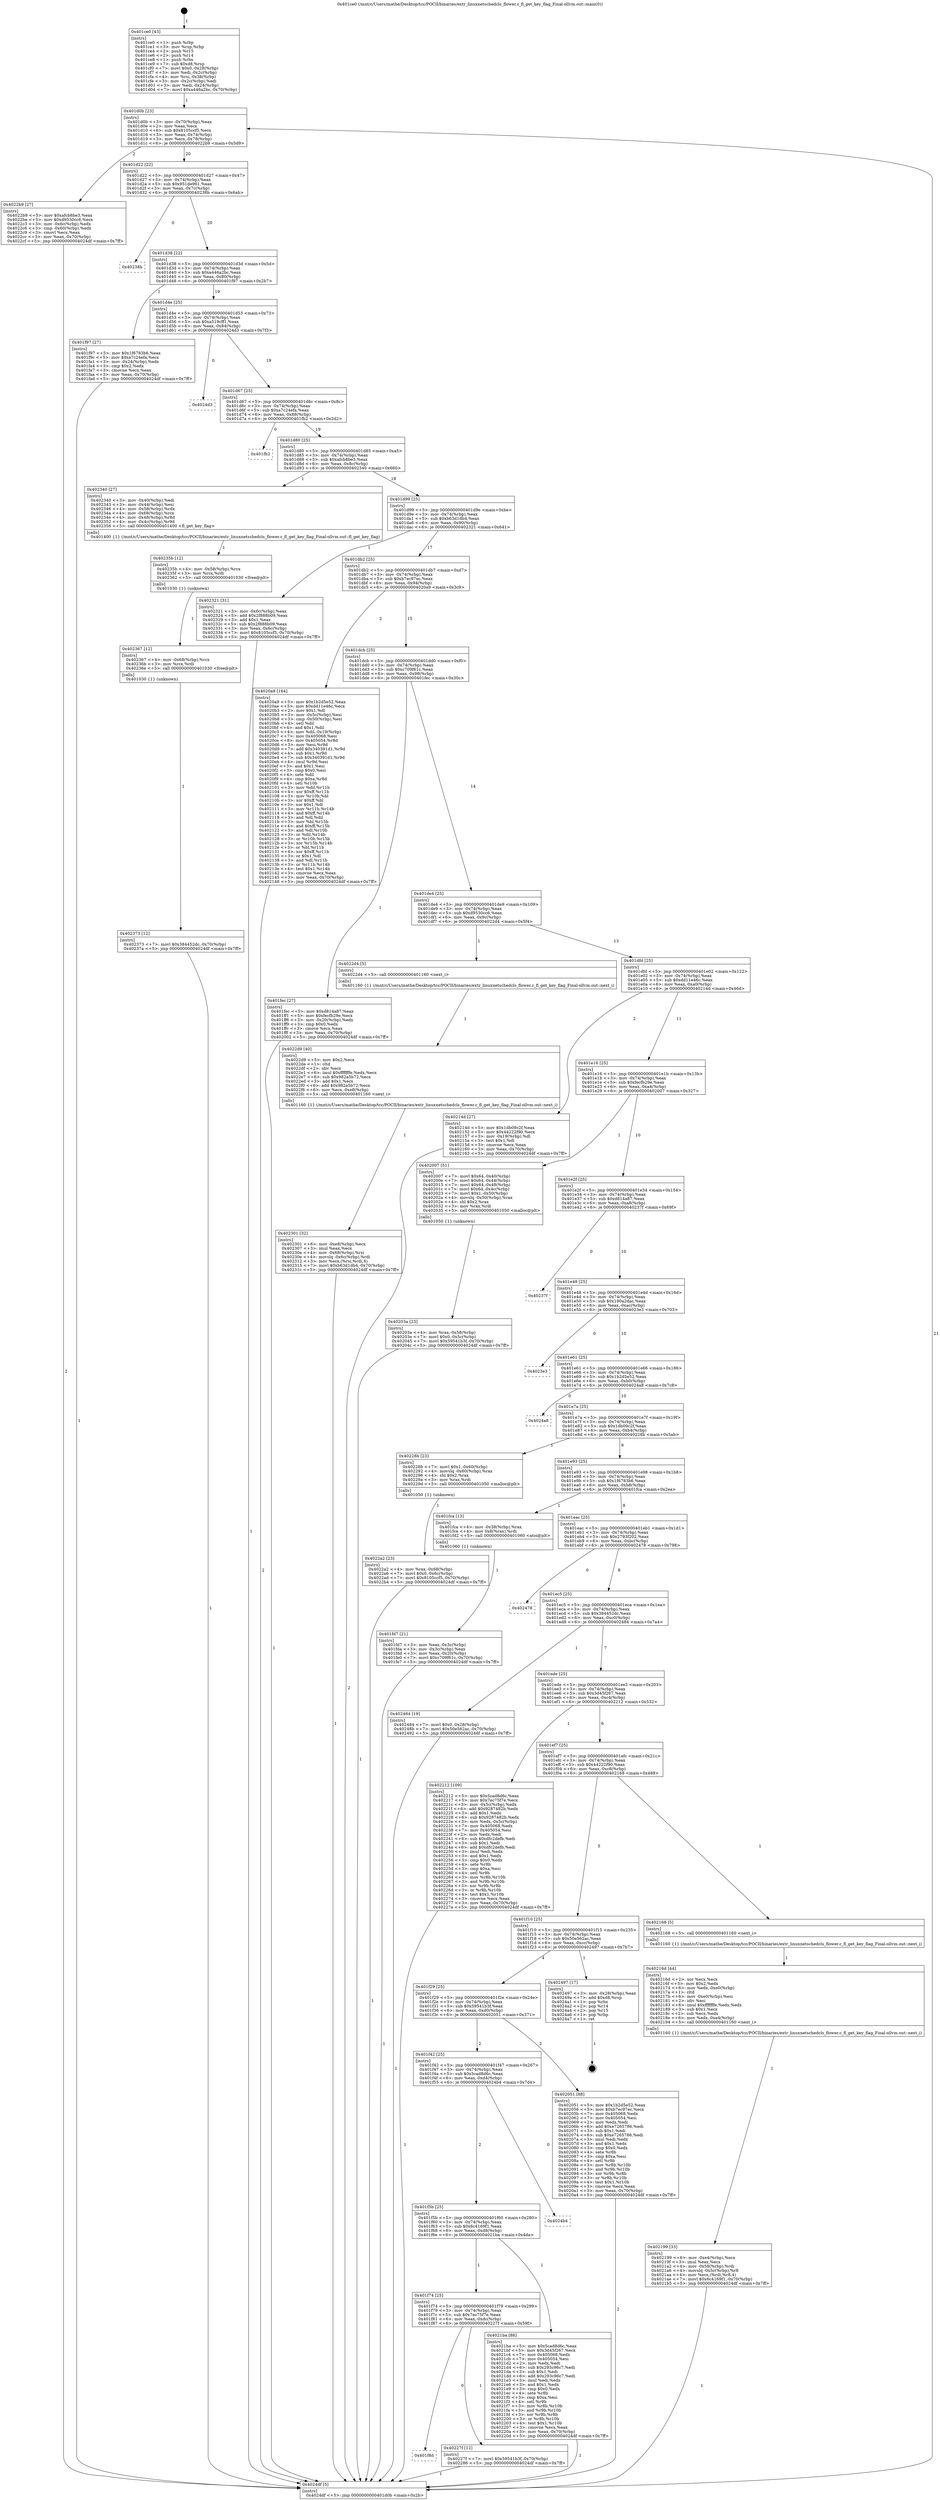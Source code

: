 digraph "0x401ce0" {
  label = "0x401ce0 (/mnt/c/Users/mathe/Desktop/tcc/POCII/binaries/extr_linuxnetschedcls_flower.c_fl_get_key_flag_Final-ollvm.out::main(0))"
  labelloc = "t"
  node[shape=record]

  Entry [label="",width=0.3,height=0.3,shape=circle,fillcolor=black,style=filled]
  "0x401d0b" [label="{
     0x401d0b [23]\l
     | [instrs]\l
     &nbsp;&nbsp;0x401d0b \<+3\>: mov -0x70(%rbp),%eax\l
     &nbsp;&nbsp;0x401d0e \<+2\>: mov %eax,%ecx\l
     &nbsp;&nbsp;0x401d10 \<+6\>: sub $0x8105ccf5,%ecx\l
     &nbsp;&nbsp;0x401d16 \<+3\>: mov %eax,-0x74(%rbp)\l
     &nbsp;&nbsp;0x401d19 \<+3\>: mov %ecx,-0x78(%rbp)\l
     &nbsp;&nbsp;0x401d1c \<+6\>: je 00000000004022b9 \<main+0x5d9\>\l
  }"]
  "0x4022b9" [label="{
     0x4022b9 [27]\l
     | [instrs]\l
     &nbsp;&nbsp;0x4022b9 \<+5\>: mov $0xafcb8be3,%eax\l
     &nbsp;&nbsp;0x4022be \<+5\>: mov $0xd9530cc6,%ecx\l
     &nbsp;&nbsp;0x4022c3 \<+3\>: mov -0x6c(%rbp),%edx\l
     &nbsp;&nbsp;0x4022c6 \<+3\>: cmp -0x60(%rbp),%edx\l
     &nbsp;&nbsp;0x4022c9 \<+3\>: cmovl %ecx,%eax\l
     &nbsp;&nbsp;0x4022cc \<+3\>: mov %eax,-0x70(%rbp)\l
     &nbsp;&nbsp;0x4022cf \<+5\>: jmp 00000000004024df \<main+0x7ff\>\l
  }"]
  "0x401d22" [label="{
     0x401d22 [22]\l
     | [instrs]\l
     &nbsp;&nbsp;0x401d22 \<+5\>: jmp 0000000000401d27 \<main+0x47\>\l
     &nbsp;&nbsp;0x401d27 \<+3\>: mov -0x74(%rbp),%eax\l
     &nbsp;&nbsp;0x401d2a \<+5\>: sub $0x951de961,%eax\l
     &nbsp;&nbsp;0x401d2f \<+3\>: mov %eax,-0x7c(%rbp)\l
     &nbsp;&nbsp;0x401d32 \<+6\>: je 000000000040238b \<main+0x6ab\>\l
  }"]
  Exit [label="",width=0.3,height=0.3,shape=circle,fillcolor=black,style=filled,peripheries=2]
  "0x40238b" [label="{
     0x40238b\l
  }", style=dashed]
  "0x401d38" [label="{
     0x401d38 [22]\l
     | [instrs]\l
     &nbsp;&nbsp;0x401d38 \<+5\>: jmp 0000000000401d3d \<main+0x5d\>\l
     &nbsp;&nbsp;0x401d3d \<+3\>: mov -0x74(%rbp),%eax\l
     &nbsp;&nbsp;0x401d40 \<+5\>: sub $0xa446a2bc,%eax\l
     &nbsp;&nbsp;0x401d45 \<+3\>: mov %eax,-0x80(%rbp)\l
     &nbsp;&nbsp;0x401d48 \<+6\>: je 0000000000401f97 \<main+0x2b7\>\l
  }"]
  "0x402373" [label="{
     0x402373 [12]\l
     | [instrs]\l
     &nbsp;&nbsp;0x402373 \<+7\>: movl $0x384452dc,-0x70(%rbp)\l
     &nbsp;&nbsp;0x40237a \<+5\>: jmp 00000000004024df \<main+0x7ff\>\l
  }"]
  "0x401f97" [label="{
     0x401f97 [27]\l
     | [instrs]\l
     &nbsp;&nbsp;0x401f97 \<+5\>: mov $0x1f6783b6,%eax\l
     &nbsp;&nbsp;0x401f9c \<+5\>: mov $0xa7c24efa,%ecx\l
     &nbsp;&nbsp;0x401fa1 \<+3\>: mov -0x24(%rbp),%edx\l
     &nbsp;&nbsp;0x401fa4 \<+3\>: cmp $0x2,%edx\l
     &nbsp;&nbsp;0x401fa7 \<+3\>: cmovne %ecx,%eax\l
     &nbsp;&nbsp;0x401faa \<+3\>: mov %eax,-0x70(%rbp)\l
     &nbsp;&nbsp;0x401fad \<+5\>: jmp 00000000004024df \<main+0x7ff\>\l
  }"]
  "0x401d4e" [label="{
     0x401d4e [25]\l
     | [instrs]\l
     &nbsp;&nbsp;0x401d4e \<+5\>: jmp 0000000000401d53 \<main+0x73\>\l
     &nbsp;&nbsp;0x401d53 \<+3\>: mov -0x74(%rbp),%eax\l
     &nbsp;&nbsp;0x401d56 \<+5\>: sub $0xa519cff1,%eax\l
     &nbsp;&nbsp;0x401d5b \<+6\>: mov %eax,-0x84(%rbp)\l
     &nbsp;&nbsp;0x401d61 \<+6\>: je 00000000004024d3 \<main+0x7f3\>\l
  }"]
  "0x4024df" [label="{
     0x4024df [5]\l
     | [instrs]\l
     &nbsp;&nbsp;0x4024df \<+5\>: jmp 0000000000401d0b \<main+0x2b\>\l
  }"]
  "0x401ce0" [label="{
     0x401ce0 [43]\l
     | [instrs]\l
     &nbsp;&nbsp;0x401ce0 \<+1\>: push %rbp\l
     &nbsp;&nbsp;0x401ce1 \<+3\>: mov %rsp,%rbp\l
     &nbsp;&nbsp;0x401ce4 \<+2\>: push %r15\l
     &nbsp;&nbsp;0x401ce6 \<+2\>: push %r14\l
     &nbsp;&nbsp;0x401ce8 \<+1\>: push %rbx\l
     &nbsp;&nbsp;0x401ce9 \<+7\>: sub $0xd8,%rsp\l
     &nbsp;&nbsp;0x401cf0 \<+7\>: movl $0x0,-0x28(%rbp)\l
     &nbsp;&nbsp;0x401cf7 \<+3\>: mov %edi,-0x2c(%rbp)\l
     &nbsp;&nbsp;0x401cfa \<+4\>: mov %rsi,-0x38(%rbp)\l
     &nbsp;&nbsp;0x401cfe \<+3\>: mov -0x2c(%rbp),%edi\l
     &nbsp;&nbsp;0x401d01 \<+3\>: mov %edi,-0x24(%rbp)\l
     &nbsp;&nbsp;0x401d04 \<+7\>: movl $0xa446a2bc,-0x70(%rbp)\l
  }"]
  "0x402367" [label="{
     0x402367 [12]\l
     | [instrs]\l
     &nbsp;&nbsp;0x402367 \<+4\>: mov -0x68(%rbp),%rcx\l
     &nbsp;&nbsp;0x40236b \<+3\>: mov %rcx,%rdi\l
     &nbsp;&nbsp;0x40236e \<+5\>: call 0000000000401030 \<free@plt\>\l
     | [calls]\l
     &nbsp;&nbsp;0x401030 \{1\} (unknown)\l
  }"]
  "0x4024d3" [label="{
     0x4024d3\l
  }", style=dashed]
  "0x401d67" [label="{
     0x401d67 [25]\l
     | [instrs]\l
     &nbsp;&nbsp;0x401d67 \<+5\>: jmp 0000000000401d6c \<main+0x8c\>\l
     &nbsp;&nbsp;0x401d6c \<+3\>: mov -0x74(%rbp),%eax\l
     &nbsp;&nbsp;0x401d6f \<+5\>: sub $0xa7c24efa,%eax\l
     &nbsp;&nbsp;0x401d74 \<+6\>: mov %eax,-0x88(%rbp)\l
     &nbsp;&nbsp;0x401d7a \<+6\>: je 0000000000401fb2 \<main+0x2d2\>\l
  }"]
  "0x40235b" [label="{
     0x40235b [12]\l
     | [instrs]\l
     &nbsp;&nbsp;0x40235b \<+4\>: mov -0x58(%rbp),%rcx\l
     &nbsp;&nbsp;0x40235f \<+3\>: mov %rcx,%rdi\l
     &nbsp;&nbsp;0x402362 \<+5\>: call 0000000000401030 \<free@plt\>\l
     | [calls]\l
     &nbsp;&nbsp;0x401030 \{1\} (unknown)\l
  }"]
  "0x401fb2" [label="{
     0x401fb2\l
  }", style=dashed]
  "0x401d80" [label="{
     0x401d80 [25]\l
     | [instrs]\l
     &nbsp;&nbsp;0x401d80 \<+5\>: jmp 0000000000401d85 \<main+0xa5\>\l
     &nbsp;&nbsp;0x401d85 \<+3\>: mov -0x74(%rbp),%eax\l
     &nbsp;&nbsp;0x401d88 \<+5\>: sub $0xafcb8be3,%eax\l
     &nbsp;&nbsp;0x401d8d \<+6\>: mov %eax,-0x8c(%rbp)\l
     &nbsp;&nbsp;0x401d93 \<+6\>: je 0000000000402340 \<main+0x660\>\l
  }"]
  "0x402301" [label="{
     0x402301 [32]\l
     | [instrs]\l
     &nbsp;&nbsp;0x402301 \<+6\>: mov -0xe8(%rbp),%ecx\l
     &nbsp;&nbsp;0x402307 \<+3\>: imul %eax,%ecx\l
     &nbsp;&nbsp;0x40230a \<+4\>: mov -0x68(%rbp),%rsi\l
     &nbsp;&nbsp;0x40230e \<+4\>: movslq -0x6c(%rbp),%rdi\l
     &nbsp;&nbsp;0x402312 \<+3\>: mov %ecx,(%rsi,%rdi,4)\l
     &nbsp;&nbsp;0x402315 \<+7\>: movl $0xb63d1db4,-0x70(%rbp)\l
     &nbsp;&nbsp;0x40231c \<+5\>: jmp 00000000004024df \<main+0x7ff\>\l
  }"]
  "0x402340" [label="{
     0x402340 [27]\l
     | [instrs]\l
     &nbsp;&nbsp;0x402340 \<+3\>: mov -0x40(%rbp),%edi\l
     &nbsp;&nbsp;0x402343 \<+3\>: mov -0x44(%rbp),%esi\l
     &nbsp;&nbsp;0x402346 \<+4\>: mov -0x58(%rbp),%rdx\l
     &nbsp;&nbsp;0x40234a \<+4\>: mov -0x68(%rbp),%rcx\l
     &nbsp;&nbsp;0x40234e \<+4\>: mov -0x48(%rbp),%r8d\l
     &nbsp;&nbsp;0x402352 \<+4\>: mov -0x4c(%rbp),%r9d\l
     &nbsp;&nbsp;0x402356 \<+5\>: call 0000000000401400 \<fl_get_key_flag\>\l
     | [calls]\l
     &nbsp;&nbsp;0x401400 \{1\} (/mnt/c/Users/mathe/Desktop/tcc/POCII/binaries/extr_linuxnetschedcls_flower.c_fl_get_key_flag_Final-ollvm.out::fl_get_key_flag)\l
  }"]
  "0x401d99" [label="{
     0x401d99 [25]\l
     | [instrs]\l
     &nbsp;&nbsp;0x401d99 \<+5\>: jmp 0000000000401d9e \<main+0xbe\>\l
     &nbsp;&nbsp;0x401d9e \<+3\>: mov -0x74(%rbp),%eax\l
     &nbsp;&nbsp;0x401da1 \<+5\>: sub $0xb63d1db4,%eax\l
     &nbsp;&nbsp;0x401da6 \<+6\>: mov %eax,-0x90(%rbp)\l
     &nbsp;&nbsp;0x401dac \<+6\>: je 0000000000402321 \<main+0x641\>\l
  }"]
  "0x4022d9" [label="{
     0x4022d9 [40]\l
     | [instrs]\l
     &nbsp;&nbsp;0x4022d9 \<+5\>: mov $0x2,%ecx\l
     &nbsp;&nbsp;0x4022de \<+1\>: cltd\l
     &nbsp;&nbsp;0x4022df \<+2\>: idiv %ecx\l
     &nbsp;&nbsp;0x4022e1 \<+6\>: imul $0xfffffffe,%edx,%ecx\l
     &nbsp;&nbsp;0x4022e7 \<+6\>: sub $0x982a5b72,%ecx\l
     &nbsp;&nbsp;0x4022ed \<+3\>: add $0x1,%ecx\l
     &nbsp;&nbsp;0x4022f0 \<+6\>: add $0x982a5b72,%ecx\l
     &nbsp;&nbsp;0x4022f6 \<+6\>: mov %ecx,-0xe8(%rbp)\l
     &nbsp;&nbsp;0x4022fc \<+5\>: call 0000000000401160 \<next_i\>\l
     | [calls]\l
     &nbsp;&nbsp;0x401160 \{1\} (/mnt/c/Users/mathe/Desktop/tcc/POCII/binaries/extr_linuxnetschedcls_flower.c_fl_get_key_flag_Final-ollvm.out::next_i)\l
  }"]
  "0x402321" [label="{
     0x402321 [31]\l
     | [instrs]\l
     &nbsp;&nbsp;0x402321 \<+3\>: mov -0x6c(%rbp),%eax\l
     &nbsp;&nbsp;0x402324 \<+5\>: add $0x2f888b09,%eax\l
     &nbsp;&nbsp;0x402329 \<+3\>: add $0x1,%eax\l
     &nbsp;&nbsp;0x40232c \<+5\>: sub $0x2f888b09,%eax\l
     &nbsp;&nbsp;0x402331 \<+3\>: mov %eax,-0x6c(%rbp)\l
     &nbsp;&nbsp;0x402334 \<+7\>: movl $0x8105ccf5,-0x70(%rbp)\l
     &nbsp;&nbsp;0x40233b \<+5\>: jmp 00000000004024df \<main+0x7ff\>\l
  }"]
  "0x401db2" [label="{
     0x401db2 [25]\l
     | [instrs]\l
     &nbsp;&nbsp;0x401db2 \<+5\>: jmp 0000000000401db7 \<main+0xd7\>\l
     &nbsp;&nbsp;0x401db7 \<+3\>: mov -0x74(%rbp),%eax\l
     &nbsp;&nbsp;0x401dba \<+5\>: sub $0xb7ec97ec,%eax\l
     &nbsp;&nbsp;0x401dbf \<+6\>: mov %eax,-0x94(%rbp)\l
     &nbsp;&nbsp;0x401dc5 \<+6\>: je 00000000004020a9 \<main+0x3c9\>\l
  }"]
  "0x4022a2" [label="{
     0x4022a2 [23]\l
     | [instrs]\l
     &nbsp;&nbsp;0x4022a2 \<+4\>: mov %rax,-0x68(%rbp)\l
     &nbsp;&nbsp;0x4022a6 \<+7\>: movl $0x0,-0x6c(%rbp)\l
     &nbsp;&nbsp;0x4022ad \<+7\>: movl $0x8105ccf5,-0x70(%rbp)\l
     &nbsp;&nbsp;0x4022b4 \<+5\>: jmp 00000000004024df \<main+0x7ff\>\l
  }"]
  "0x4020a9" [label="{
     0x4020a9 [164]\l
     | [instrs]\l
     &nbsp;&nbsp;0x4020a9 \<+5\>: mov $0x1b2d5e52,%eax\l
     &nbsp;&nbsp;0x4020ae \<+5\>: mov $0xdd11e46c,%ecx\l
     &nbsp;&nbsp;0x4020b3 \<+2\>: mov $0x1,%dl\l
     &nbsp;&nbsp;0x4020b5 \<+3\>: mov -0x5c(%rbp),%esi\l
     &nbsp;&nbsp;0x4020b8 \<+3\>: cmp -0x50(%rbp),%esi\l
     &nbsp;&nbsp;0x4020bb \<+4\>: setl %dil\l
     &nbsp;&nbsp;0x4020bf \<+4\>: and $0x1,%dil\l
     &nbsp;&nbsp;0x4020c3 \<+4\>: mov %dil,-0x19(%rbp)\l
     &nbsp;&nbsp;0x4020c7 \<+7\>: mov 0x405068,%esi\l
     &nbsp;&nbsp;0x4020ce \<+8\>: mov 0x405054,%r8d\l
     &nbsp;&nbsp;0x4020d6 \<+3\>: mov %esi,%r9d\l
     &nbsp;&nbsp;0x4020d9 \<+7\>: add $0x340391d1,%r9d\l
     &nbsp;&nbsp;0x4020e0 \<+4\>: sub $0x1,%r9d\l
     &nbsp;&nbsp;0x4020e4 \<+7\>: sub $0x340391d1,%r9d\l
     &nbsp;&nbsp;0x4020eb \<+4\>: imul %r9d,%esi\l
     &nbsp;&nbsp;0x4020ef \<+3\>: and $0x1,%esi\l
     &nbsp;&nbsp;0x4020f2 \<+3\>: cmp $0x0,%esi\l
     &nbsp;&nbsp;0x4020f5 \<+4\>: sete %dil\l
     &nbsp;&nbsp;0x4020f9 \<+4\>: cmp $0xa,%r8d\l
     &nbsp;&nbsp;0x4020fd \<+4\>: setl %r10b\l
     &nbsp;&nbsp;0x402101 \<+3\>: mov %dil,%r11b\l
     &nbsp;&nbsp;0x402104 \<+4\>: xor $0xff,%r11b\l
     &nbsp;&nbsp;0x402108 \<+3\>: mov %r10b,%bl\l
     &nbsp;&nbsp;0x40210b \<+3\>: xor $0xff,%bl\l
     &nbsp;&nbsp;0x40210e \<+3\>: xor $0x1,%dl\l
     &nbsp;&nbsp;0x402111 \<+3\>: mov %r11b,%r14b\l
     &nbsp;&nbsp;0x402114 \<+4\>: and $0xff,%r14b\l
     &nbsp;&nbsp;0x402118 \<+3\>: and %dl,%dil\l
     &nbsp;&nbsp;0x40211b \<+3\>: mov %bl,%r15b\l
     &nbsp;&nbsp;0x40211e \<+4\>: and $0xff,%r15b\l
     &nbsp;&nbsp;0x402122 \<+3\>: and %dl,%r10b\l
     &nbsp;&nbsp;0x402125 \<+3\>: or %dil,%r14b\l
     &nbsp;&nbsp;0x402128 \<+3\>: or %r10b,%r15b\l
     &nbsp;&nbsp;0x40212b \<+3\>: xor %r15b,%r14b\l
     &nbsp;&nbsp;0x40212e \<+3\>: or %bl,%r11b\l
     &nbsp;&nbsp;0x402131 \<+4\>: xor $0xff,%r11b\l
     &nbsp;&nbsp;0x402135 \<+3\>: or $0x1,%dl\l
     &nbsp;&nbsp;0x402138 \<+3\>: and %dl,%r11b\l
     &nbsp;&nbsp;0x40213b \<+3\>: or %r11b,%r14b\l
     &nbsp;&nbsp;0x40213e \<+4\>: test $0x1,%r14b\l
     &nbsp;&nbsp;0x402142 \<+3\>: cmovne %ecx,%eax\l
     &nbsp;&nbsp;0x402145 \<+3\>: mov %eax,-0x70(%rbp)\l
     &nbsp;&nbsp;0x402148 \<+5\>: jmp 00000000004024df \<main+0x7ff\>\l
  }"]
  "0x401dcb" [label="{
     0x401dcb [25]\l
     | [instrs]\l
     &nbsp;&nbsp;0x401dcb \<+5\>: jmp 0000000000401dd0 \<main+0xf0\>\l
     &nbsp;&nbsp;0x401dd0 \<+3\>: mov -0x74(%rbp),%eax\l
     &nbsp;&nbsp;0x401dd3 \<+5\>: sub $0xc709f61c,%eax\l
     &nbsp;&nbsp;0x401dd8 \<+6\>: mov %eax,-0x98(%rbp)\l
     &nbsp;&nbsp;0x401dde \<+6\>: je 0000000000401fec \<main+0x30c\>\l
  }"]
  "0x401f8d" [label="{
     0x401f8d\l
  }", style=dashed]
  "0x401fec" [label="{
     0x401fec [27]\l
     | [instrs]\l
     &nbsp;&nbsp;0x401fec \<+5\>: mov $0xd814a87,%eax\l
     &nbsp;&nbsp;0x401ff1 \<+5\>: mov $0xfecfb29e,%ecx\l
     &nbsp;&nbsp;0x401ff6 \<+3\>: mov -0x20(%rbp),%edx\l
     &nbsp;&nbsp;0x401ff9 \<+3\>: cmp $0x0,%edx\l
     &nbsp;&nbsp;0x401ffc \<+3\>: cmove %ecx,%eax\l
     &nbsp;&nbsp;0x401fff \<+3\>: mov %eax,-0x70(%rbp)\l
     &nbsp;&nbsp;0x402002 \<+5\>: jmp 00000000004024df \<main+0x7ff\>\l
  }"]
  "0x401de4" [label="{
     0x401de4 [25]\l
     | [instrs]\l
     &nbsp;&nbsp;0x401de4 \<+5\>: jmp 0000000000401de9 \<main+0x109\>\l
     &nbsp;&nbsp;0x401de9 \<+3\>: mov -0x74(%rbp),%eax\l
     &nbsp;&nbsp;0x401dec \<+5\>: sub $0xd9530cc6,%eax\l
     &nbsp;&nbsp;0x401df1 \<+6\>: mov %eax,-0x9c(%rbp)\l
     &nbsp;&nbsp;0x401df7 \<+6\>: je 00000000004022d4 \<main+0x5f4\>\l
  }"]
  "0x40227f" [label="{
     0x40227f [12]\l
     | [instrs]\l
     &nbsp;&nbsp;0x40227f \<+7\>: movl $0x59541b3f,-0x70(%rbp)\l
     &nbsp;&nbsp;0x402286 \<+5\>: jmp 00000000004024df \<main+0x7ff\>\l
  }"]
  "0x4022d4" [label="{
     0x4022d4 [5]\l
     | [instrs]\l
     &nbsp;&nbsp;0x4022d4 \<+5\>: call 0000000000401160 \<next_i\>\l
     | [calls]\l
     &nbsp;&nbsp;0x401160 \{1\} (/mnt/c/Users/mathe/Desktop/tcc/POCII/binaries/extr_linuxnetschedcls_flower.c_fl_get_key_flag_Final-ollvm.out::next_i)\l
  }"]
  "0x401dfd" [label="{
     0x401dfd [25]\l
     | [instrs]\l
     &nbsp;&nbsp;0x401dfd \<+5\>: jmp 0000000000401e02 \<main+0x122\>\l
     &nbsp;&nbsp;0x401e02 \<+3\>: mov -0x74(%rbp),%eax\l
     &nbsp;&nbsp;0x401e05 \<+5\>: sub $0xdd11e46c,%eax\l
     &nbsp;&nbsp;0x401e0a \<+6\>: mov %eax,-0xa0(%rbp)\l
     &nbsp;&nbsp;0x401e10 \<+6\>: je 000000000040214d \<main+0x46d\>\l
  }"]
  "0x401f74" [label="{
     0x401f74 [25]\l
     | [instrs]\l
     &nbsp;&nbsp;0x401f74 \<+5\>: jmp 0000000000401f79 \<main+0x299\>\l
     &nbsp;&nbsp;0x401f79 \<+3\>: mov -0x74(%rbp),%eax\l
     &nbsp;&nbsp;0x401f7c \<+5\>: sub $0x7ec75f7e,%eax\l
     &nbsp;&nbsp;0x401f81 \<+6\>: mov %eax,-0xdc(%rbp)\l
     &nbsp;&nbsp;0x401f87 \<+6\>: je 000000000040227f \<main+0x59f\>\l
  }"]
  "0x40214d" [label="{
     0x40214d [27]\l
     | [instrs]\l
     &nbsp;&nbsp;0x40214d \<+5\>: mov $0x1db09c2f,%eax\l
     &nbsp;&nbsp;0x402152 \<+5\>: mov $0x44222f90,%ecx\l
     &nbsp;&nbsp;0x402157 \<+3\>: mov -0x19(%rbp),%dl\l
     &nbsp;&nbsp;0x40215a \<+3\>: test $0x1,%dl\l
     &nbsp;&nbsp;0x40215d \<+3\>: cmovne %ecx,%eax\l
     &nbsp;&nbsp;0x402160 \<+3\>: mov %eax,-0x70(%rbp)\l
     &nbsp;&nbsp;0x402163 \<+5\>: jmp 00000000004024df \<main+0x7ff\>\l
  }"]
  "0x401e16" [label="{
     0x401e16 [25]\l
     | [instrs]\l
     &nbsp;&nbsp;0x401e16 \<+5\>: jmp 0000000000401e1b \<main+0x13b\>\l
     &nbsp;&nbsp;0x401e1b \<+3\>: mov -0x74(%rbp),%eax\l
     &nbsp;&nbsp;0x401e1e \<+5\>: sub $0xfecfb29e,%eax\l
     &nbsp;&nbsp;0x401e23 \<+6\>: mov %eax,-0xa4(%rbp)\l
     &nbsp;&nbsp;0x401e29 \<+6\>: je 0000000000402007 \<main+0x327\>\l
  }"]
  "0x4021ba" [label="{
     0x4021ba [88]\l
     | [instrs]\l
     &nbsp;&nbsp;0x4021ba \<+5\>: mov $0x5cad8d6c,%eax\l
     &nbsp;&nbsp;0x4021bf \<+5\>: mov $0x3d45f267,%ecx\l
     &nbsp;&nbsp;0x4021c4 \<+7\>: mov 0x405068,%edx\l
     &nbsp;&nbsp;0x4021cb \<+7\>: mov 0x405054,%esi\l
     &nbsp;&nbsp;0x4021d2 \<+2\>: mov %edx,%edi\l
     &nbsp;&nbsp;0x4021d4 \<+6\>: sub $0x293c96c7,%edi\l
     &nbsp;&nbsp;0x4021da \<+3\>: sub $0x1,%edi\l
     &nbsp;&nbsp;0x4021dd \<+6\>: add $0x293c96c7,%edi\l
     &nbsp;&nbsp;0x4021e3 \<+3\>: imul %edi,%edx\l
     &nbsp;&nbsp;0x4021e6 \<+3\>: and $0x1,%edx\l
     &nbsp;&nbsp;0x4021e9 \<+3\>: cmp $0x0,%edx\l
     &nbsp;&nbsp;0x4021ec \<+4\>: sete %r8b\l
     &nbsp;&nbsp;0x4021f0 \<+3\>: cmp $0xa,%esi\l
     &nbsp;&nbsp;0x4021f3 \<+4\>: setl %r9b\l
     &nbsp;&nbsp;0x4021f7 \<+3\>: mov %r8b,%r10b\l
     &nbsp;&nbsp;0x4021fa \<+3\>: and %r9b,%r10b\l
     &nbsp;&nbsp;0x4021fd \<+3\>: xor %r9b,%r8b\l
     &nbsp;&nbsp;0x402200 \<+3\>: or %r8b,%r10b\l
     &nbsp;&nbsp;0x402203 \<+4\>: test $0x1,%r10b\l
     &nbsp;&nbsp;0x402207 \<+3\>: cmovne %ecx,%eax\l
     &nbsp;&nbsp;0x40220a \<+3\>: mov %eax,-0x70(%rbp)\l
     &nbsp;&nbsp;0x40220d \<+5\>: jmp 00000000004024df \<main+0x7ff\>\l
  }"]
  "0x402007" [label="{
     0x402007 [51]\l
     | [instrs]\l
     &nbsp;&nbsp;0x402007 \<+7\>: movl $0x64,-0x40(%rbp)\l
     &nbsp;&nbsp;0x40200e \<+7\>: movl $0x64,-0x44(%rbp)\l
     &nbsp;&nbsp;0x402015 \<+7\>: movl $0x64,-0x48(%rbp)\l
     &nbsp;&nbsp;0x40201c \<+7\>: movl $0x64,-0x4c(%rbp)\l
     &nbsp;&nbsp;0x402023 \<+7\>: movl $0x1,-0x50(%rbp)\l
     &nbsp;&nbsp;0x40202a \<+4\>: movslq -0x50(%rbp),%rax\l
     &nbsp;&nbsp;0x40202e \<+4\>: shl $0x2,%rax\l
     &nbsp;&nbsp;0x402032 \<+3\>: mov %rax,%rdi\l
     &nbsp;&nbsp;0x402035 \<+5\>: call 0000000000401050 \<malloc@plt\>\l
     | [calls]\l
     &nbsp;&nbsp;0x401050 \{1\} (unknown)\l
  }"]
  "0x401e2f" [label="{
     0x401e2f [25]\l
     | [instrs]\l
     &nbsp;&nbsp;0x401e2f \<+5\>: jmp 0000000000401e34 \<main+0x154\>\l
     &nbsp;&nbsp;0x401e34 \<+3\>: mov -0x74(%rbp),%eax\l
     &nbsp;&nbsp;0x401e37 \<+5\>: sub $0xd814a87,%eax\l
     &nbsp;&nbsp;0x401e3c \<+6\>: mov %eax,-0xa8(%rbp)\l
     &nbsp;&nbsp;0x401e42 \<+6\>: je 000000000040237f \<main+0x69f\>\l
  }"]
  "0x401f5b" [label="{
     0x401f5b [25]\l
     | [instrs]\l
     &nbsp;&nbsp;0x401f5b \<+5\>: jmp 0000000000401f60 \<main+0x280\>\l
     &nbsp;&nbsp;0x401f60 \<+3\>: mov -0x74(%rbp),%eax\l
     &nbsp;&nbsp;0x401f63 \<+5\>: sub $0x6c4169f1,%eax\l
     &nbsp;&nbsp;0x401f68 \<+6\>: mov %eax,-0xd8(%rbp)\l
     &nbsp;&nbsp;0x401f6e \<+6\>: je 00000000004021ba \<main+0x4da\>\l
  }"]
  "0x40237f" [label="{
     0x40237f\l
  }", style=dashed]
  "0x401e48" [label="{
     0x401e48 [25]\l
     | [instrs]\l
     &nbsp;&nbsp;0x401e48 \<+5\>: jmp 0000000000401e4d \<main+0x16d\>\l
     &nbsp;&nbsp;0x401e4d \<+3\>: mov -0x74(%rbp),%eax\l
     &nbsp;&nbsp;0x401e50 \<+5\>: sub $0x190a2dac,%eax\l
     &nbsp;&nbsp;0x401e55 \<+6\>: mov %eax,-0xac(%rbp)\l
     &nbsp;&nbsp;0x401e5b \<+6\>: je 00000000004023e3 \<main+0x703\>\l
  }"]
  "0x4024b4" [label="{
     0x4024b4\l
  }", style=dashed]
  "0x4023e3" [label="{
     0x4023e3\l
  }", style=dashed]
  "0x401e61" [label="{
     0x401e61 [25]\l
     | [instrs]\l
     &nbsp;&nbsp;0x401e61 \<+5\>: jmp 0000000000401e66 \<main+0x186\>\l
     &nbsp;&nbsp;0x401e66 \<+3\>: mov -0x74(%rbp),%eax\l
     &nbsp;&nbsp;0x401e69 \<+5\>: sub $0x1b2d5e52,%eax\l
     &nbsp;&nbsp;0x401e6e \<+6\>: mov %eax,-0xb0(%rbp)\l
     &nbsp;&nbsp;0x401e74 \<+6\>: je 00000000004024a8 \<main+0x7c8\>\l
  }"]
  "0x402199" [label="{
     0x402199 [33]\l
     | [instrs]\l
     &nbsp;&nbsp;0x402199 \<+6\>: mov -0xe4(%rbp),%ecx\l
     &nbsp;&nbsp;0x40219f \<+3\>: imul %eax,%ecx\l
     &nbsp;&nbsp;0x4021a2 \<+4\>: mov -0x58(%rbp),%rdi\l
     &nbsp;&nbsp;0x4021a6 \<+4\>: movslq -0x5c(%rbp),%r8\l
     &nbsp;&nbsp;0x4021aa \<+4\>: mov %ecx,(%rdi,%r8,4)\l
     &nbsp;&nbsp;0x4021ae \<+7\>: movl $0x6c4169f1,-0x70(%rbp)\l
     &nbsp;&nbsp;0x4021b5 \<+5\>: jmp 00000000004024df \<main+0x7ff\>\l
  }"]
  "0x4024a8" [label="{
     0x4024a8\l
  }", style=dashed]
  "0x401e7a" [label="{
     0x401e7a [25]\l
     | [instrs]\l
     &nbsp;&nbsp;0x401e7a \<+5\>: jmp 0000000000401e7f \<main+0x19f\>\l
     &nbsp;&nbsp;0x401e7f \<+3\>: mov -0x74(%rbp),%eax\l
     &nbsp;&nbsp;0x401e82 \<+5\>: sub $0x1db09c2f,%eax\l
     &nbsp;&nbsp;0x401e87 \<+6\>: mov %eax,-0xb4(%rbp)\l
     &nbsp;&nbsp;0x401e8d \<+6\>: je 000000000040228b \<main+0x5ab\>\l
  }"]
  "0x40216d" [label="{
     0x40216d [44]\l
     | [instrs]\l
     &nbsp;&nbsp;0x40216d \<+2\>: xor %ecx,%ecx\l
     &nbsp;&nbsp;0x40216f \<+5\>: mov $0x2,%edx\l
     &nbsp;&nbsp;0x402174 \<+6\>: mov %edx,-0xe0(%rbp)\l
     &nbsp;&nbsp;0x40217a \<+1\>: cltd\l
     &nbsp;&nbsp;0x40217b \<+6\>: mov -0xe0(%rbp),%esi\l
     &nbsp;&nbsp;0x402181 \<+2\>: idiv %esi\l
     &nbsp;&nbsp;0x402183 \<+6\>: imul $0xfffffffe,%edx,%edx\l
     &nbsp;&nbsp;0x402189 \<+3\>: sub $0x1,%ecx\l
     &nbsp;&nbsp;0x40218c \<+2\>: sub %ecx,%edx\l
     &nbsp;&nbsp;0x40218e \<+6\>: mov %edx,-0xe4(%rbp)\l
     &nbsp;&nbsp;0x402194 \<+5\>: call 0000000000401160 \<next_i\>\l
     | [calls]\l
     &nbsp;&nbsp;0x401160 \{1\} (/mnt/c/Users/mathe/Desktop/tcc/POCII/binaries/extr_linuxnetschedcls_flower.c_fl_get_key_flag_Final-ollvm.out::next_i)\l
  }"]
  "0x40228b" [label="{
     0x40228b [23]\l
     | [instrs]\l
     &nbsp;&nbsp;0x40228b \<+7\>: movl $0x1,-0x60(%rbp)\l
     &nbsp;&nbsp;0x402292 \<+4\>: movslq -0x60(%rbp),%rax\l
     &nbsp;&nbsp;0x402296 \<+4\>: shl $0x2,%rax\l
     &nbsp;&nbsp;0x40229a \<+3\>: mov %rax,%rdi\l
     &nbsp;&nbsp;0x40229d \<+5\>: call 0000000000401050 \<malloc@plt\>\l
     | [calls]\l
     &nbsp;&nbsp;0x401050 \{1\} (unknown)\l
  }"]
  "0x401e93" [label="{
     0x401e93 [25]\l
     | [instrs]\l
     &nbsp;&nbsp;0x401e93 \<+5\>: jmp 0000000000401e98 \<main+0x1b8\>\l
     &nbsp;&nbsp;0x401e98 \<+3\>: mov -0x74(%rbp),%eax\l
     &nbsp;&nbsp;0x401e9b \<+5\>: sub $0x1f6783b6,%eax\l
     &nbsp;&nbsp;0x401ea0 \<+6\>: mov %eax,-0xb8(%rbp)\l
     &nbsp;&nbsp;0x401ea6 \<+6\>: je 0000000000401fca \<main+0x2ea\>\l
  }"]
  "0x401f42" [label="{
     0x401f42 [25]\l
     | [instrs]\l
     &nbsp;&nbsp;0x401f42 \<+5\>: jmp 0000000000401f47 \<main+0x267\>\l
     &nbsp;&nbsp;0x401f47 \<+3\>: mov -0x74(%rbp),%eax\l
     &nbsp;&nbsp;0x401f4a \<+5\>: sub $0x5cad8d6c,%eax\l
     &nbsp;&nbsp;0x401f4f \<+6\>: mov %eax,-0xd4(%rbp)\l
     &nbsp;&nbsp;0x401f55 \<+6\>: je 00000000004024b4 \<main+0x7d4\>\l
  }"]
  "0x401fca" [label="{
     0x401fca [13]\l
     | [instrs]\l
     &nbsp;&nbsp;0x401fca \<+4\>: mov -0x38(%rbp),%rax\l
     &nbsp;&nbsp;0x401fce \<+4\>: mov 0x8(%rax),%rdi\l
     &nbsp;&nbsp;0x401fd2 \<+5\>: call 0000000000401060 \<atoi@plt\>\l
     | [calls]\l
     &nbsp;&nbsp;0x401060 \{1\} (unknown)\l
  }"]
  "0x401eac" [label="{
     0x401eac [25]\l
     | [instrs]\l
     &nbsp;&nbsp;0x401eac \<+5\>: jmp 0000000000401eb1 \<main+0x1d1\>\l
     &nbsp;&nbsp;0x401eb1 \<+3\>: mov -0x74(%rbp),%eax\l
     &nbsp;&nbsp;0x401eb4 \<+5\>: sub $0x2793f202,%eax\l
     &nbsp;&nbsp;0x401eb9 \<+6\>: mov %eax,-0xbc(%rbp)\l
     &nbsp;&nbsp;0x401ebf \<+6\>: je 0000000000402478 \<main+0x798\>\l
  }"]
  "0x401fd7" [label="{
     0x401fd7 [21]\l
     | [instrs]\l
     &nbsp;&nbsp;0x401fd7 \<+3\>: mov %eax,-0x3c(%rbp)\l
     &nbsp;&nbsp;0x401fda \<+3\>: mov -0x3c(%rbp),%eax\l
     &nbsp;&nbsp;0x401fdd \<+3\>: mov %eax,-0x20(%rbp)\l
     &nbsp;&nbsp;0x401fe0 \<+7\>: movl $0xc709f61c,-0x70(%rbp)\l
     &nbsp;&nbsp;0x401fe7 \<+5\>: jmp 00000000004024df \<main+0x7ff\>\l
  }"]
  "0x40203a" [label="{
     0x40203a [23]\l
     | [instrs]\l
     &nbsp;&nbsp;0x40203a \<+4\>: mov %rax,-0x58(%rbp)\l
     &nbsp;&nbsp;0x40203e \<+7\>: movl $0x0,-0x5c(%rbp)\l
     &nbsp;&nbsp;0x402045 \<+7\>: movl $0x59541b3f,-0x70(%rbp)\l
     &nbsp;&nbsp;0x40204c \<+5\>: jmp 00000000004024df \<main+0x7ff\>\l
  }"]
  "0x402051" [label="{
     0x402051 [88]\l
     | [instrs]\l
     &nbsp;&nbsp;0x402051 \<+5\>: mov $0x1b2d5e52,%eax\l
     &nbsp;&nbsp;0x402056 \<+5\>: mov $0xb7ec97ec,%ecx\l
     &nbsp;&nbsp;0x40205b \<+7\>: mov 0x405068,%edx\l
     &nbsp;&nbsp;0x402062 \<+7\>: mov 0x405054,%esi\l
     &nbsp;&nbsp;0x402069 \<+2\>: mov %edx,%edi\l
     &nbsp;&nbsp;0x40206b \<+6\>: add $0xe7265786,%edi\l
     &nbsp;&nbsp;0x402071 \<+3\>: sub $0x1,%edi\l
     &nbsp;&nbsp;0x402074 \<+6\>: sub $0xe7265786,%edi\l
     &nbsp;&nbsp;0x40207a \<+3\>: imul %edi,%edx\l
     &nbsp;&nbsp;0x40207d \<+3\>: and $0x1,%edx\l
     &nbsp;&nbsp;0x402080 \<+3\>: cmp $0x0,%edx\l
     &nbsp;&nbsp;0x402083 \<+4\>: sete %r8b\l
     &nbsp;&nbsp;0x402087 \<+3\>: cmp $0xa,%esi\l
     &nbsp;&nbsp;0x40208a \<+4\>: setl %r9b\l
     &nbsp;&nbsp;0x40208e \<+3\>: mov %r8b,%r10b\l
     &nbsp;&nbsp;0x402091 \<+3\>: and %r9b,%r10b\l
     &nbsp;&nbsp;0x402094 \<+3\>: xor %r9b,%r8b\l
     &nbsp;&nbsp;0x402097 \<+3\>: or %r8b,%r10b\l
     &nbsp;&nbsp;0x40209a \<+4\>: test $0x1,%r10b\l
     &nbsp;&nbsp;0x40209e \<+3\>: cmovne %ecx,%eax\l
     &nbsp;&nbsp;0x4020a1 \<+3\>: mov %eax,-0x70(%rbp)\l
     &nbsp;&nbsp;0x4020a4 \<+5\>: jmp 00000000004024df \<main+0x7ff\>\l
  }"]
  "0x402478" [label="{
     0x402478\l
  }", style=dashed]
  "0x401ec5" [label="{
     0x401ec5 [25]\l
     | [instrs]\l
     &nbsp;&nbsp;0x401ec5 \<+5\>: jmp 0000000000401eca \<main+0x1ea\>\l
     &nbsp;&nbsp;0x401eca \<+3\>: mov -0x74(%rbp),%eax\l
     &nbsp;&nbsp;0x401ecd \<+5\>: sub $0x384452dc,%eax\l
     &nbsp;&nbsp;0x401ed2 \<+6\>: mov %eax,-0xc0(%rbp)\l
     &nbsp;&nbsp;0x401ed8 \<+6\>: je 0000000000402484 \<main+0x7a4\>\l
  }"]
  "0x401f29" [label="{
     0x401f29 [25]\l
     | [instrs]\l
     &nbsp;&nbsp;0x401f29 \<+5\>: jmp 0000000000401f2e \<main+0x24e\>\l
     &nbsp;&nbsp;0x401f2e \<+3\>: mov -0x74(%rbp),%eax\l
     &nbsp;&nbsp;0x401f31 \<+5\>: sub $0x59541b3f,%eax\l
     &nbsp;&nbsp;0x401f36 \<+6\>: mov %eax,-0xd0(%rbp)\l
     &nbsp;&nbsp;0x401f3c \<+6\>: je 0000000000402051 \<main+0x371\>\l
  }"]
  "0x402484" [label="{
     0x402484 [19]\l
     | [instrs]\l
     &nbsp;&nbsp;0x402484 \<+7\>: movl $0x0,-0x28(%rbp)\l
     &nbsp;&nbsp;0x40248b \<+7\>: movl $0x50e562ac,-0x70(%rbp)\l
     &nbsp;&nbsp;0x402492 \<+5\>: jmp 00000000004024df \<main+0x7ff\>\l
  }"]
  "0x401ede" [label="{
     0x401ede [25]\l
     | [instrs]\l
     &nbsp;&nbsp;0x401ede \<+5\>: jmp 0000000000401ee3 \<main+0x203\>\l
     &nbsp;&nbsp;0x401ee3 \<+3\>: mov -0x74(%rbp),%eax\l
     &nbsp;&nbsp;0x401ee6 \<+5\>: sub $0x3d45f267,%eax\l
     &nbsp;&nbsp;0x401eeb \<+6\>: mov %eax,-0xc4(%rbp)\l
     &nbsp;&nbsp;0x401ef1 \<+6\>: je 0000000000402212 \<main+0x532\>\l
  }"]
  "0x402497" [label="{
     0x402497 [17]\l
     | [instrs]\l
     &nbsp;&nbsp;0x402497 \<+3\>: mov -0x28(%rbp),%eax\l
     &nbsp;&nbsp;0x40249a \<+7\>: add $0xd8,%rsp\l
     &nbsp;&nbsp;0x4024a1 \<+1\>: pop %rbx\l
     &nbsp;&nbsp;0x4024a2 \<+2\>: pop %r14\l
     &nbsp;&nbsp;0x4024a4 \<+2\>: pop %r15\l
     &nbsp;&nbsp;0x4024a6 \<+1\>: pop %rbp\l
     &nbsp;&nbsp;0x4024a7 \<+1\>: ret\l
  }"]
  "0x402212" [label="{
     0x402212 [109]\l
     | [instrs]\l
     &nbsp;&nbsp;0x402212 \<+5\>: mov $0x5cad8d6c,%eax\l
     &nbsp;&nbsp;0x402217 \<+5\>: mov $0x7ec75f7e,%ecx\l
     &nbsp;&nbsp;0x40221c \<+3\>: mov -0x5c(%rbp),%edx\l
     &nbsp;&nbsp;0x40221f \<+6\>: add $0x9287482b,%edx\l
     &nbsp;&nbsp;0x402225 \<+3\>: add $0x1,%edx\l
     &nbsp;&nbsp;0x402228 \<+6\>: sub $0x9287482b,%edx\l
     &nbsp;&nbsp;0x40222e \<+3\>: mov %edx,-0x5c(%rbp)\l
     &nbsp;&nbsp;0x402231 \<+7\>: mov 0x405068,%edx\l
     &nbsp;&nbsp;0x402238 \<+7\>: mov 0x405054,%esi\l
     &nbsp;&nbsp;0x40223f \<+2\>: mov %edx,%edi\l
     &nbsp;&nbsp;0x402241 \<+6\>: sub $0xdfc2defb,%edi\l
     &nbsp;&nbsp;0x402247 \<+3\>: sub $0x1,%edi\l
     &nbsp;&nbsp;0x40224a \<+6\>: add $0xdfc2defb,%edi\l
     &nbsp;&nbsp;0x402250 \<+3\>: imul %edi,%edx\l
     &nbsp;&nbsp;0x402253 \<+3\>: and $0x1,%edx\l
     &nbsp;&nbsp;0x402256 \<+3\>: cmp $0x0,%edx\l
     &nbsp;&nbsp;0x402259 \<+4\>: sete %r8b\l
     &nbsp;&nbsp;0x40225d \<+3\>: cmp $0xa,%esi\l
     &nbsp;&nbsp;0x402260 \<+4\>: setl %r9b\l
     &nbsp;&nbsp;0x402264 \<+3\>: mov %r8b,%r10b\l
     &nbsp;&nbsp;0x402267 \<+3\>: and %r9b,%r10b\l
     &nbsp;&nbsp;0x40226a \<+3\>: xor %r9b,%r8b\l
     &nbsp;&nbsp;0x40226d \<+3\>: or %r8b,%r10b\l
     &nbsp;&nbsp;0x402270 \<+4\>: test $0x1,%r10b\l
     &nbsp;&nbsp;0x402274 \<+3\>: cmovne %ecx,%eax\l
     &nbsp;&nbsp;0x402277 \<+3\>: mov %eax,-0x70(%rbp)\l
     &nbsp;&nbsp;0x40227a \<+5\>: jmp 00000000004024df \<main+0x7ff\>\l
  }"]
  "0x401ef7" [label="{
     0x401ef7 [25]\l
     | [instrs]\l
     &nbsp;&nbsp;0x401ef7 \<+5\>: jmp 0000000000401efc \<main+0x21c\>\l
     &nbsp;&nbsp;0x401efc \<+3\>: mov -0x74(%rbp),%eax\l
     &nbsp;&nbsp;0x401eff \<+5\>: sub $0x44222f90,%eax\l
     &nbsp;&nbsp;0x401f04 \<+6\>: mov %eax,-0xc8(%rbp)\l
     &nbsp;&nbsp;0x401f0a \<+6\>: je 0000000000402168 \<main+0x488\>\l
  }"]
  "0x401f10" [label="{
     0x401f10 [25]\l
     | [instrs]\l
     &nbsp;&nbsp;0x401f10 \<+5\>: jmp 0000000000401f15 \<main+0x235\>\l
     &nbsp;&nbsp;0x401f15 \<+3\>: mov -0x74(%rbp),%eax\l
     &nbsp;&nbsp;0x401f18 \<+5\>: sub $0x50e562ac,%eax\l
     &nbsp;&nbsp;0x401f1d \<+6\>: mov %eax,-0xcc(%rbp)\l
     &nbsp;&nbsp;0x401f23 \<+6\>: je 0000000000402497 \<main+0x7b7\>\l
  }"]
  "0x402168" [label="{
     0x402168 [5]\l
     | [instrs]\l
     &nbsp;&nbsp;0x402168 \<+5\>: call 0000000000401160 \<next_i\>\l
     | [calls]\l
     &nbsp;&nbsp;0x401160 \{1\} (/mnt/c/Users/mathe/Desktop/tcc/POCII/binaries/extr_linuxnetschedcls_flower.c_fl_get_key_flag_Final-ollvm.out::next_i)\l
  }"]
  Entry -> "0x401ce0" [label=" 1"]
  "0x401d0b" -> "0x4022b9" [label=" 2"]
  "0x401d0b" -> "0x401d22" [label=" 20"]
  "0x402497" -> Exit [label=" 1"]
  "0x401d22" -> "0x40238b" [label=" 0"]
  "0x401d22" -> "0x401d38" [label=" 20"]
  "0x402484" -> "0x4024df" [label=" 1"]
  "0x401d38" -> "0x401f97" [label=" 1"]
  "0x401d38" -> "0x401d4e" [label=" 19"]
  "0x401f97" -> "0x4024df" [label=" 1"]
  "0x401ce0" -> "0x401d0b" [label=" 1"]
  "0x4024df" -> "0x401d0b" [label=" 21"]
  "0x402373" -> "0x4024df" [label=" 1"]
  "0x401d4e" -> "0x4024d3" [label=" 0"]
  "0x401d4e" -> "0x401d67" [label=" 19"]
  "0x402367" -> "0x402373" [label=" 1"]
  "0x401d67" -> "0x401fb2" [label=" 0"]
  "0x401d67" -> "0x401d80" [label=" 19"]
  "0x40235b" -> "0x402367" [label=" 1"]
  "0x401d80" -> "0x402340" [label=" 1"]
  "0x401d80" -> "0x401d99" [label=" 18"]
  "0x402340" -> "0x40235b" [label=" 1"]
  "0x401d99" -> "0x402321" [label=" 1"]
  "0x401d99" -> "0x401db2" [label=" 17"]
  "0x402321" -> "0x4024df" [label=" 1"]
  "0x401db2" -> "0x4020a9" [label=" 2"]
  "0x401db2" -> "0x401dcb" [label=" 15"]
  "0x402301" -> "0x4024df" [label=" 1"]
  "0x401dcb" -> "0x401fec" [label=" 1"]
  "0x401dcb" -> "0x401de4" [label=" 14"]
  "0x4022d9" -> "0x402301" [label=" 1"]
  "0x401de4" -> "0x4022d4" [label=" 1"]
  "0x401de4" -> "0x401dfd" [label=" 13"]
  "0x4022d4" -> "0x4022d9" [label=" 1"]
  "0x401dfd" -> "0x40214d" [label=" 2"]
  "0x401dfd" -> "0x401e16" [label=" 11"]
  "0x4022a2" -> "0x4024df" [label=" 1"]
  "0x401e16" -> "0x402007" [label=" 1"]
  "0x401e16" -> "0x401e2f" [label=" 10"]
  "0x40228b" -> "0x4022a2" [label=" 1"]
  "0x401e2f" -> "0x40237f" [label=" 0"]
  "0x401e2f" -> "0x401e48" [label=" 10"]
  "0x401f74" -> "0x401f8d" [label=" 0"]
  "0x401e48" -> "0x4023e3" [label=" 0"]
  "0x401e48" -> "0x401e61" [label=" 10"]
  "0x401f74" -> "0x40227f" [label=" 1"]
  "0x401e61" -> "0x4024a8" [label=" 0"]
  "0x401e61" -> "0x401e7a" [label=" 10"]
  "0x402212" -> "0x4024df" [label=" 1"]
  "0x401e7a" -> "0x40228b" [label=" 1"]
  "0x401e7a" -> "0x401e93" [label=" 9"]
  "0x4021ba" -> "0x4024df" [label=" 1"]
  "0x401e93" -> "0x401fca" [label=" 1"]
  "0x401e93" -> "0x401eac" [label=" 8"]
  "0x401fca" -> "0x401fd7" [label=" 1"]
  "0x401fd7" -> "0x4024df" [label=" 1"]
  "0x401fec" -> "0x4024df" [label=" 1"]
  "0x402007" -> "0x40203a" [label=" 1"]
  "0x40203a" -> "0x4024df" [label=" 1"]
  "0x401f5b" -> "0x401f74" [label=" 1"]
  "0x401eac" -> "0x402478" [label=" 0"]
  "0x401eac" -> "0x401ec5" [label=" 8"]
  "0x401f5b" -> "0x4021ba" [label=" 1"]
  "0x401ec5" -> "0x402484" [label=" 1"]
  "0x401ec5" -> "0x401ede" [label=" 7"]
  "0x401f42" -> "0x401f5b" [label=" 2"]
  "0x401ede" -> "0x402212" [label=" 1"]
  "0x401ede" -> "0x401ef7" [label=" 6"]
  "0x401f42" -> "0x4024b4" [label=" 0"]
  "0x401ef7" -> "0x402168" [label=" 1"]
  "0x401ef7" -> "0x401f10" [label=" 5"]
  "0x4022b9" -> "0x4024df" [label=" 2"]
  "0x401f10" -> "0x402497" [label=" 1"]
  "0x401f10" -> "0x401f29" [label=" 4"]
  "0x40227f" -> "0x4024df" [label=" 1"]
  "0x401f29" -> "0x402051" [label=" 2"]
  "0x401f29" -> "0x401f42" [label=" 2"]
  "0x402051" -> "0x4024df" [label=" 2"]
  "0x4020a9" -> "0x4024df" [label=" 2"]
  "0x40214d" -> "0x4024df" [label=" 2"]
  "0x402168" -> "0x40216d" [label=" 1"]
  "0x40216d" -> "0x402199" [label=" 1"]
  "0x402199" -> "0x4024df" [label=" 1"]
}
